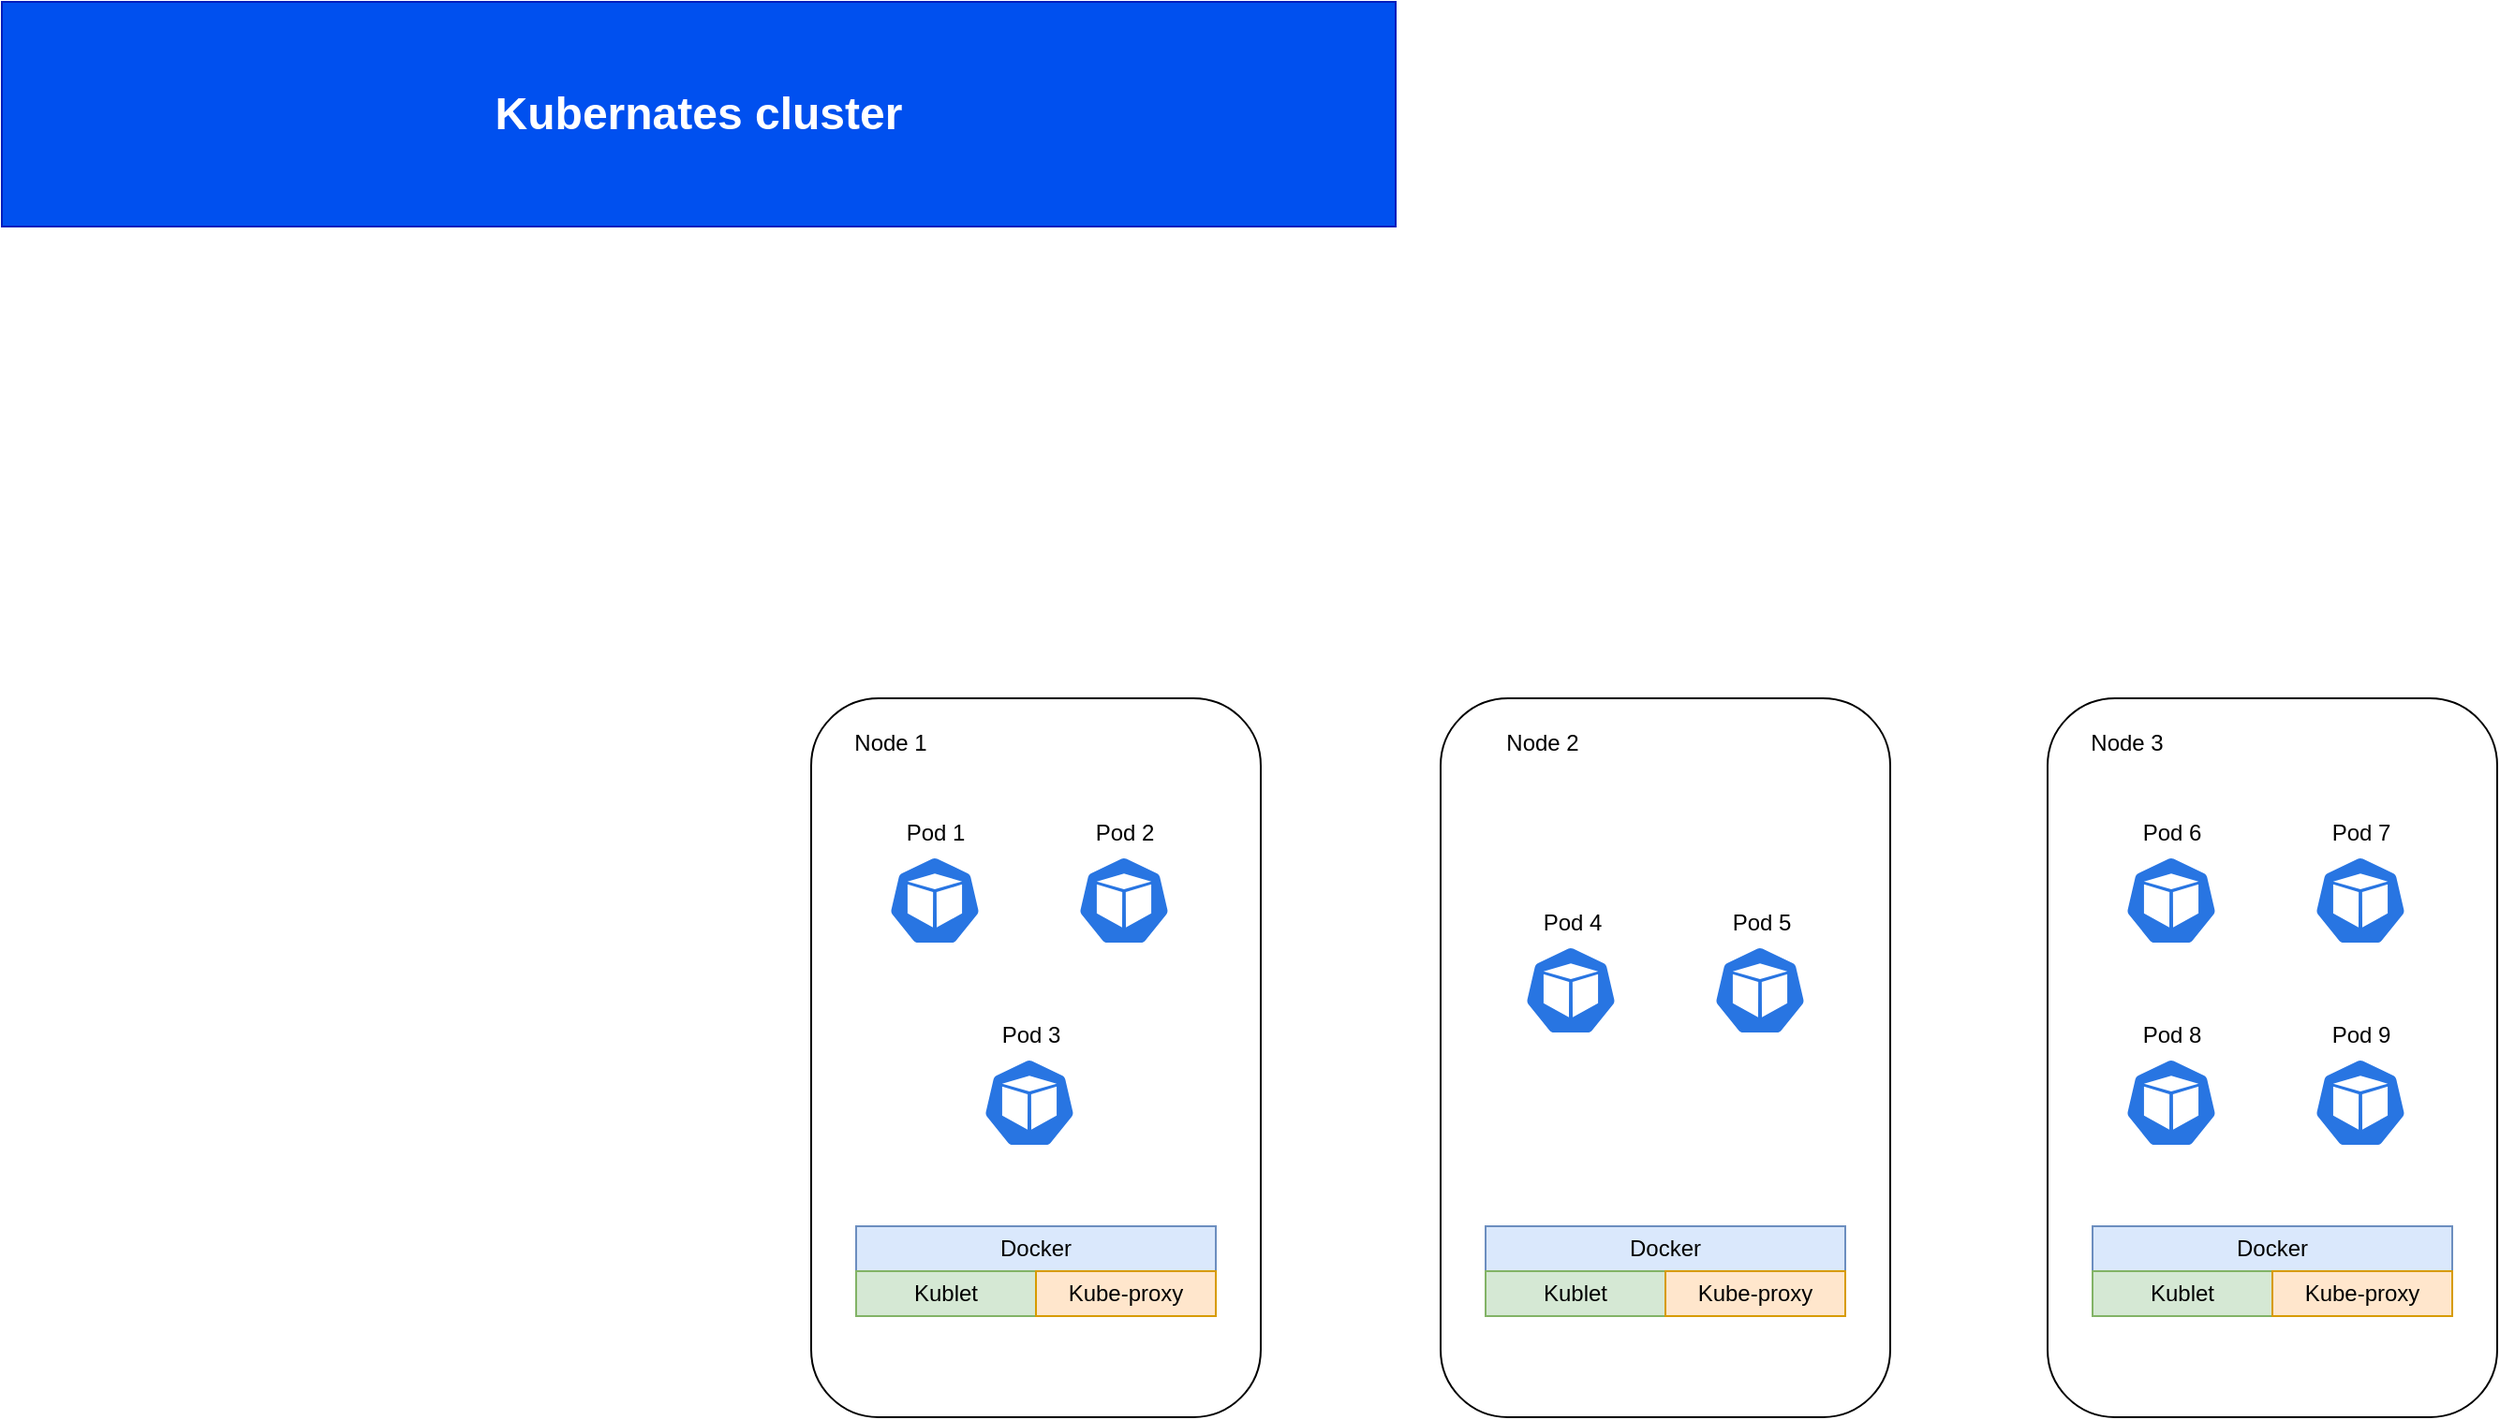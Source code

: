 <mxfile version="20.3.0" type="device"><diagram id="KLlahD8gnbTmY7F96coq" name="Page-1"><mxGraphModel dx="1350" dy="905" grid="1" gridSize="12" guides="1" tooltips="1" connect="1" arrows="1" fold="1" page="1" pageScale="1" pageWidth="4681" pageHeight="3300" math="0" shadow="0"><root><mxCell id="0"/><mxCell id="1" parent="0"/><mxCell id="__QgSFpoO6B7Mah7XRB4-23" value="" style="group" parent="1" vertex="1" connectable="0"><mxGeometry x="480" y="396" width="900" height="384" as="geometry"/></mxCell><mxCell id="__QgSFpoO6B7Mah7XRB4-5" value="" style="rounded=1;whiteSpace=wrap;html=1;" parent="__QgSFpoO6B7Mah7XRB4-23" vertex="1"><mxGeometry width="240" height="384" as="geometry"/></mxCell><mxCell id="__QgSFpoO6B7Mah7XRB4-6" value="" style="rounded=1;whiteSpace=wrap;html=1;" parent="__QgSFpoO6B7Mah7XRB4-23" vertex="1"><mxGeometry x="336" width="240" height="384" as="geometry"/></mxCell><mxCell id="__QgSFpoO6B7Mah7XRB4-7" value="" style="rounded=1;whiteSpace=wrap;html=1;" parent="__QgSFpoO6B7Mah7XRB4-23" vertex="1"><mxGeometry x="660" width="240" height="384" as="geometry"/></mxCell><mxCell id="__QgSFpoO6B7Mah7XRB4-8" value="Node 1" style="text;html=1;align=center;verticalAlign=middle;resizable=0;points=[];autosize=1;strokeColor=none;fillColor=none;" parent="__QgSFpoO6B7Mah7XRB4-23" vertex="1"><mxGeometry x="12" y="12" width="60" height="24" as="geometry"/></mxCell><mxCell id="__QgSFpoO6B7Mah7XRB4-9" value="Node 2" style="text;html=1;align=center;verticalAlign=middle;resizable=0;points=[];autosize=1;strokeColor=none;fillColor=none;" parent="__QgSFpoO6B7Mah7XRB4-23" vertex="1"><mxGeometry x="360" y="12" width="60" height="24" as="geometry"/></mxCell><mxCell id="__QgSFpoO6B7Mah7XRB4-10" value="Node 3" style="text;html=1;align=center;verticalAlign=middle;resizable=0;points=[];autosize=1;strokeColor=none;fillColor=none;" parent="__QgSFpoO6B7Mah7XRB4-23" vertex="1"><mxGeometry x="672" y="12" width="60" height="24" as="geometry"/></mxCell><mxCell id="__QgSFpoO6B7Mah7XRB4-12" value="Docker" style="rounded=0;whiteSpace=wrap;html=1;fillColor=#dae8fc;strokeColor=#6c8ebf;" parent="__QgSFpoO6B7Mah7XRB4-23" vertex="1"><mxGeometry x="24" y="282" width="192" height="24" as="geometry"/></mxCell><mxCell id="__QgSFpoO6B7Mah7XRB4-15" value="Kublet" style="rounded=0;whiteSpace=wrap;html=1;fillColor=#d5e8d4;strokeColor=#82b366;" parent="__QgSFpoO6B7Mah7XRB4-23" vertex="1"><mxGeometry x="24" y="306" width="96" height="24" as="geometry"/></mxCell><mxCell id="__QgSFpoO6B7Mah7XRB4-16" value="Kube-proxy" style="rounded=0;whiteSpace=wrap;html=1;fillColor=#ffe6cc;strokeColor=#d79b00;" parent="__QgSFpoO6B7Mah7XRB4-23" vertex="1"><mxGeometry x="120" y="306" width="96" height="24" as="geometry"/></mxCell><mxCell id="__QgSFpoO6B7Mah7XRB4-17" value="Docker" style="rounded=0;whiteSpace=wrap;html=1;fillColor=#dae8fc;strokeColor=#6c8ebf;" parent="__QgSFpoO6B7Mah7XRB4-23" vertex="1"><mxGeometry x="360" y="282" width="192" height="24" as="geometry"/></mxCell><mxCell id="__QgSFpoO6B7Mah7XRB4-18" value="Kublet" style="rounded=0;whiteSpace=wrap;html=1;fillColor=#d5e8d4;strokeColor=#82b366;" parent="__QgSFpoO6B7Mah7XRB4-23" vertex="1"><mxGeometry x="360" y="306" width="96" height="24" as="geometry"/></mxCell><mxCell id="__QgSFpoO6B7Mah7XRB4-19" value="Kube-proxy" style="rounded=0;whiteSpace=wrap;html=1;fillColor=#ffe6cc;strokeColor=#d79b00;" parent="__QgSFpoO6B7Mah7XRB4-23" vertex="1"><mxGeometry x="456" y="306" width="96" height="24" as="geometry"/></mxCell><mxCell id="__QgSFpoO6B7Mah7XRB4-20" value="Docker" style="rounded=0;whiteSpace=wrap;html=1;fillColor=#dae8fc;strokeColor=#6c8ebf;" parent="__QgSFpoO6B7Mah7XRB4-23" vertex="1"><mxGeometry x="684" y="282" width="192" height="24" as="geometry"/></mxCell><mxCell id="__QgSFpoO6B7Mah7XRB4-21" value="Kublet" style="rounded=0;whiteSpace=wrap;html=1;fillColor=#d5e8d4;strokeColor=#82b366;" parent="__QgSFpoO6B7Mah7XRB4-23" vertex="1"><mxGeometry x="684" y="306" width="96" height="24" as="geometry"/></mxCell><mxCell id="__QgSFpoO6B7Mah7XRB4-22" value="Kube-proxy" style="rounded=0;whiteSpace=wrap;html=1;fillColor=#ffe6cc;strokeColor=#d79b00;" parent="__QgSFpoO6B7Mah7XRB4-23" vertex="1"><mxGeometry x="780" y="306" width="96" height="24" as="geometry"/></mxCell><mxCell id="__QgSFpoO6B7Mah7XRB4-69" value="" style="group" parent="__QgSFpoO6B7Mah7XRB4-23" vertex="1" connectable="0"><mxGeometry x="36" y="60" width="161" height="180" as="geometry"/></mxCell><mxCell id="__QgSFpoO6B7Mah7XRB4-59" value="" style="sketch=0;html=1;dashed=0;whitespace=wrap;fillColor=#2875E2;strokeColor=#ffffff;points=[[0.005,0.63,0],[0.1,0.2,0],[0.9,0.2,0],[0.5,0,0],[0.995,0.63,0],[0.72,0.99,0],[0.5,1,0],[0.28,0.99,0]];shape=mxgraph.kubernetes.icon;prIcon=pod" parent="__QgSFpoO6B7Mah7XRB4-69" vertex="1"><mxGeometry x="106" y="24" width="50" height="48" as="geometry"/></mxCell><mxCell id="__QgSFpoO6B7Mah7XRB4-24" value="" style="sketch=0;html=1;dashed=0;whitespace=wrap;fillColor=#2875E2;strokeColor=#ffffff;points=[[0.005,0.63,0],[0.1,0.2,0],[0.9,0.2,0],[0.5,0,0],[0.995,0.63,0],[0.72,0.99,0],[0.5,1,0],[0.28,0.99,0]];shape=mxgraph.kubernetes.icon;prIcon=pod" parent="__QgSFpoO6B7Mah7XRB4-69" vertex="1"><mxGeometry x="5" y="24" width="50" height="48" as="geometry"/></mxCell><mxCell id="__QgSFpoO6B7Mah7XRB4-61" value="" style="sketch=0;html=1;dashed=0;whitespace=wrap;fillColor=#2875E2;strokeColor=#ffffff;points=[[0.005,0.63,0],[0.1,0.2,0],[0.9,0.2,0],[0.5,0,0],[0.995,0.63,0],[0.72,0.99,0],[0.5,1,0],[0.28,0.99,0]];shape=mxgraph.kubernetes.icon;prIcon=pod" parent="__QgSFpoO6B7Mah7XRB4-69" vertex="1"><mxGeometry x="55.5" y="132" width="50" height="48" as="geometry"/></mxCell><mxCell id="__QgSFpoO6B7Mah7XRB4-63" value="Pod 2" style="text;html=1;align=center;verticalAlign=middle;resizable=0;points=[];autosize=1;strokeColor=none;fillColor=none;" parent="__QgSFpoO6B7Mah7XRB4-69" vertex="1"><mxGeometry x="101" width="60" height="24" as="geometry"/></mxCell><mxCell id="__QgSFpoO6B7Mah7XRB4-66" value="Pod 1" style="text;html=1;align=center;verticalAlign=middle;resizable=0;points=[];autosize=1;strokeColor=none;fillColor=none;" parent="__QgSFpoO6B7Mah7XRB4-69" vertex="1"><mxGeometry width="60" height="24" as="geometry"/></mxCell><mxCell id="__QgSFpoO6B7Mah7XRB4-67" value="Pod 3" style="text;html=1;align=center;verticalAlign=middle;resizable=0;points=[];autosize=1;strokeColor=none;fillColor=none;" parent="__QgSFpoO6B7Mah7XRB4-69" vertex="1"><mxGeometry x="50.5" y="108" width="60" height="24" as="geometry"/></mxCell><mxCell id="__QgSFpoO6B7Mah7XRB4-89" value="" style="sketch=0;html=1;dashed=0;whitespace=wrap;fillColor=#2875E2;strokeColor=#ffffff;points=[[0.005,0.63,0],[0.1,0.2,0],[0.9,0.2,0],[0.5,0,0],[0.995,0.63,0],[0.72,0.99,0],[0.5,1,0],[0.28,0.99,0]];shape=mxgraph.kubernetes.icon;prIcon=pod" parent="__QgSFpoO6B7Mah7XRB4-23" vertex="1"><mxGeometry x="481.5" y="132" width="50" height="48" as="geometry"/></mxCell><mxCell id="__QgSFpoO6B7Mah7XRB4-90" value="" style="sketch=0;html=1;dashed=0;whitespace=wrap;fillColor=#2875E2;strokeColor=#ffffff;points=[[0.005,0.63,0],[0.1,0.2,0],[0.9,0.2,0],[0.5,0,0],[0.995,0.63,0],[0.72,0.99,0],[0.5,1,0],[0.28,0.99,0]];shape=mxgraph.kubernetes.icon;prIcon=pod" parent="__QgSFpoO6B7Mah7XRB4-23" vertex="1"><mxGeometry x="380.5" y="132" width="50" height="48" as="geometry"/></mxCell><mxCell id="__QgSFpoO6B7Mah7XRB4-93" value="Pod 5" style="text;html=1;align=center;verticalAlign=middle;resizable=0;points=[];autosize=1;strokeColor=none;fillColor=none;" parent="__QgSFpoO6B7Mah7XRB4-23" vertex="1"><mxGeometry x="476.5" y="108" width="60" height="24" as="geometry"/></mxCell><mxCell id="__QgSFpoO6B7Mah7XRB4-94" value="Pod 4" style="text;html=1;align=center;verticalAlign=middle;resizable=0;points=[];autosize=1;strokeColor=none;fillColor=none;" parent="__QgSFpoO6B7Mah7XRB4-23" vertex="1"><mxGeometry x="375.5" y="108" width="60" height="24" as="geometry"/></mxCell><mxCell id="__QgSFpoO6B7Mah7XRB4-97" value="" style="group" parent="1" vertex="1" connectable="0"><mxGeometry x="1176" y="456" width="161" height="180" as="geometry"/></mxCell><mxCell id="__QgSFpoO6B7Mah7XRB4-98" value="" style="sketch=0;html=1;dashed=0;whitespace=wrap;fillColor=#2875E2;strokeColor=#ffffff;points=[[0.005,0.63,0],[0.1,0.2,0],[0.9,0.2,0],[0.5,0,0],[0.995,0.63,0],[0.72,0.99,0],[0.5,1,0],[0.28,0.99,0]];shape=mxgraph.kubernetes.icon;prIcon=pod" parent="__QgSFpoO6B7Mah7XRB4-97" vertex="1"><mxGeometry x="106" y="24" width="50" height="48" as="geometry"/></mxCell><mxCell id="__QgSFpoO6B7Mah7XRB4-99" value="" style="sketch=0;html=1;dashed=0;whitespace=wrap;fillColor=#2875E2;strokeColor=#ffffff;points=[[0.005,0.63,0],[0.1,0.2,0],[0.9,0.2,0],[0.5,0,0],[0.995,0.63,0],[0.72,0.99,0],[0.5,1,0],[0.28,0.99,0]];shape=mxgraph.kubernetes.icon;prIcon=pod" parent="__QgSFpoO6B7Mah7XRB4-97" vertex="1"><mxGeometry x="5" y="24" width="50" height="48" as="geometry"/></mxCell><mxCell id="__QgSFpoO6B7Mah7XRB4-100" value="" style="sketch=0;html=1;dashed=0;whitespace=wrap;fillColor=#2875E2;strokeColor=#ffffff;points=[[0.005,0.63,0],[0.1,0.2,0],[0.9,0.2,0],[0.5,0,0],[0.995,0.63,0],[0.72,0.99,0],[0.5,1,0],[0.28,0.99,0]];shape=mxgraph.kubernetes.icon;prIcon=pod" parent="__QgSFpoO6B7Mah7XRB4-97" vertex="1"><mxGeometry x="106" y="132" width="50" height="48" as="geometry"/></mxCell><mxCell id="__QgSFpoO6B7Mah7XRB4-101" value="" style="sketch=0;html=1;dashed=0;whitespace=wrap;fillColor=#2875E2;strokeColor=#ffffff;points=[[0.005,0.63,0],[0.1,0.2,0],[0.9,0.2,0],[0.5,0,0],[0.995,0.63,0],[0.72,0.99,0],[0.5,1,0],[0.28,0.99,0]];shape=mxgraph.kubernetes.icon;prIcon=pod" parent="__QgSFpoO6B7Mah7XRB4-97" vertex="1"><mxGeometry x="5" y="132" width="50" height="48" as="geometry"/></mxCell><mxCell id="__QgSFpoO6B7Mah7XRB4-102" value="Pod 7" style="text;html=1;align=center;verticalAlign=middle;resizable=0;points=[];autosize=1;strokeColor=none;fillColor=none;" parent="__QgSFpoO6B7Mah7XRB4-97" vertex="1"><mxGeometry x="101" width="60" height="24" as="geometry"/></mxCell><mxCell id="__QgSFpoO6B7Mah7XRB4-103" value="Pod 6" style="text;html=1;align=center;verticalAlign=middle;resizable=0;points=[];autosize=1;strokeColor=none;fillColor=none;" parent="__QgSFpoO6B7Mah7XRB4-97" vertex="1"><mxGeometry width="60" height="24" as="geometry"/></mxCell><mxCell id="__QgSFpoO6B7Mah7XRB4-104" value="Pod 8" style="text;html=1;align=center;verticalAlign=middle;resizable=0;points=[];autosize=1;strokeColor=none;fillColor=none;" parent="__QgSFpoO6B7Mah7XRB4-97" vertex="1"><mxGeometry y="108" width="60" height="24" as="geometry"/></mxCell><mxCell id="__QgSFpoO6B7Mah7XRB4-105" value="Pod 9" style="text;html=1;align=center;verticalAlign=middle;resizable=0;points=[];autosize=1;strokeColor=none;fillColor=none;" parent="__QgSFpoO6B7Mah7XRB4-97" vertex="1"><mxGeometry x="101" y="108" width="60" height="24" as="geometry"/></mxCell><mxCell id="__QgSFpoO6B7Mah7XRB4-108" value="&lt;h1&gt;Kubernates cluster&lt;/h1&gt;" style="rounded=0;whiteSpace=wrap;html=1;fillColor=#0050ef;fontColor=#ffffff;strokeColor=#001DBC;" parent="1" vertex="1"><mxGeometry x="48" y="24" width="744" height="120" as="geometry"/></mxCell></root></mxGraphModel></diagram></mxfile>